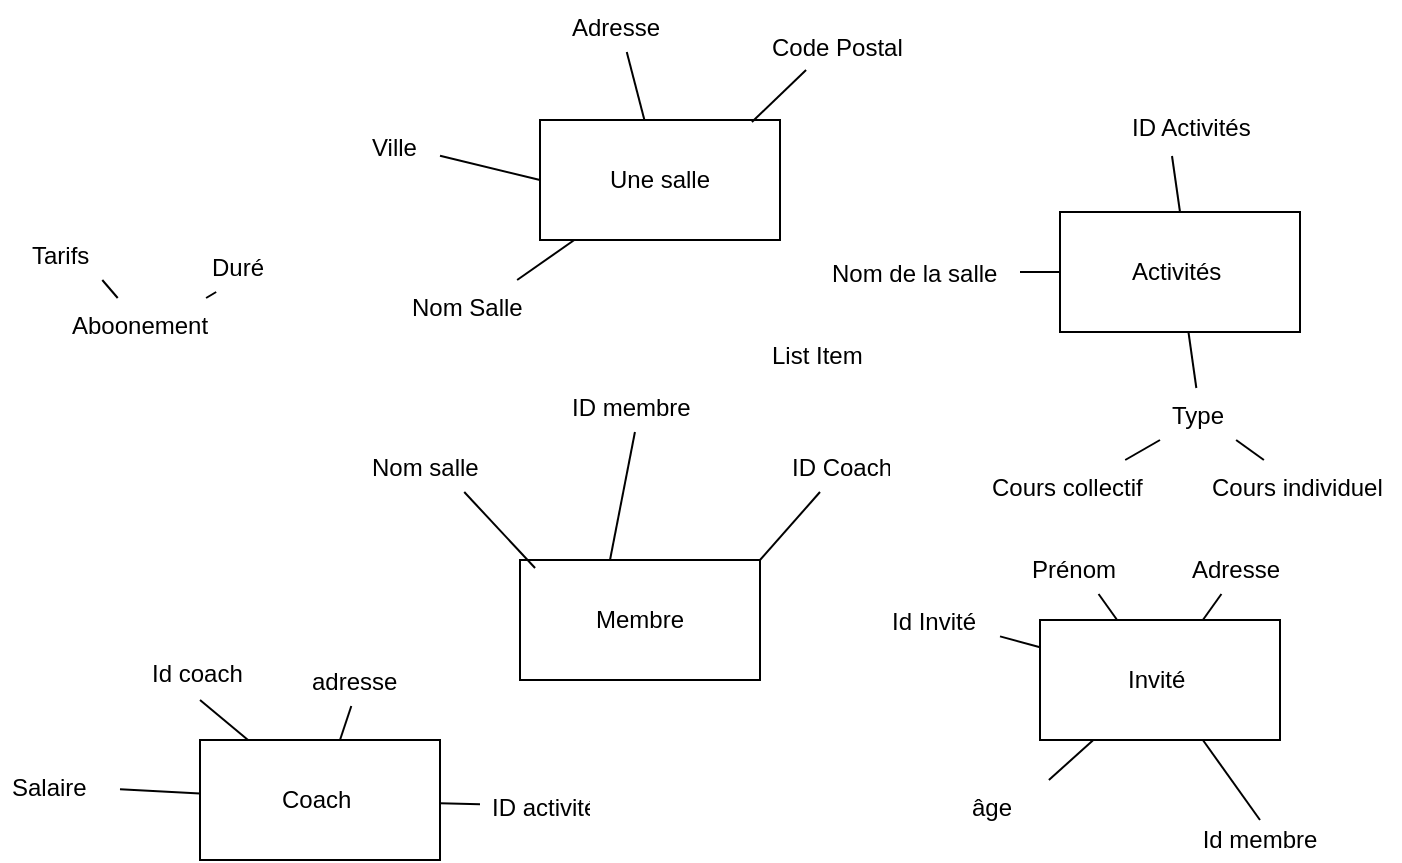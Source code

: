 <mxfile version="15.2.9" type="github"><diagram id="05cpZUtejhKtJpVi5_D2" name="Page-1"><mxGraphModel dx="1422" dy="798" grid="1" gridSize="10" guides="1" tooltips="1" connect="1" arrows="1" fold="1" page="1" pageScale="1" pageWidth="850" pageHeight="1100" math="0" shadow="0"><root><mxCell id="0"/><mxCell id="1" parent="0"/><mxCell id="QzYsAiCEkdjOMR6egoDj-1" value="Membre" style="rounded=0;whiteSpace=wrap;html=1;" vertex="1" parent="1"><mxGeometry x="380" y="510" width="120" height="60" as="geometry"/></mxCell><mxCell id="QzYsAiCEkdjOMR6egoDj-7" value="ID membre" style="text;strokeColor=none;fillColor=none;align=left;verticalAlign=top;spacingLeft=4;spacingRight=4;overflow=hidden;rotatable=0;points=[[0,0.5],[1,0.5]];portConstraint=eastwest;" vertex="1" parent="1"><mxGeometry x="400" y="420" width="80" height="26" as="geometry"/></mxCell><mxCell id="QzYsAiCEkdjOMR6egoDj-8" value="Nom salle" style="text;strokeColor=none;fillColor=none;align=left;verticalAlign=top;spacingLeft=4;spacingRight=4;overflow=hidden;rotatable=0;points=[[0,0.5],[1,0.5]];portConstraint=eastwest;" vertex="1" parent="1"><mxGeometry x="300" y="450" width="80" height="26" as="geometry"/></mxCell><mxCell id="QzYsAiCEkdjOMR6egoDj-10" value="" style="endArrow=none;html=1;" edge="1" parent="1" target="QzYsAiCEkdjOMR6egoDj-7"><mxGeometry width="50" height="50" relative="1" as="geometry"><mxPoint x="425" y="510" as="sourcePoint"/><mxPoint x="475" y="460" as="targetPoint"/><Array as="points"/></mxGeometry></mxCell><mxCell id="QzYsAiCEkdjOMR6egoDj-11" value="" style="endArrow=none;html=1;" edge="1" parent="1" target="QzYsAiCEkdjOMR6egoDj-8"><mxGeometry width="50" height="50" relative="1" as="geometry"><mxPoint x="387.53" y="514" as="sourcePoint"/><mxPoint x="399.998" y="450" as="targetPoint"/><Array as="points"/></mxGeometry></mxCell><mxCell id="QzYsAiCEkdjOMR6egoDj-12" value="ID Coach" style="text;strokeColor=none;fillColor=none;align=left;verticalAlign=top;spacingLeft=4;spacingRight=4;overflow=hidden;rotatable=0;points=[[0,0.5],[1,0.5]];portConstraint=eastwest;" vertex="1" parent="1"><mxGeometry x="510" y="450" width="60" height="26" as="geometry"/></mxCell><mxCell id="QzYsAiCEkdjOMR6egoDj-13" value="" style="endArrow=none;html=1;exitX=1;exitY=0;exitDx=0;exitDy=0;" edge="1" parent="1" source="QzYsAiCEkdjOMR6egoDj-1"><mxGeometry width="50" height="50" relative="1" as="geometry"><mxPoint x="480" y="526" as="sourcePoint"/><mxPoint x="530" y="476" as="targetPoint"/></mxGeometry></mxCell><mxCell id="QzYsAiCEkdjOMR6egoDj-14" value="Une salle" style="rounded=0;whiteSpace=wrap;html=1;" vertex="1" parent="1"><mxGeometry x="390" y="290" width="120" height="60" as="geometry"/></mxCell><mxCell id="QzYsAiCEkdjOMR6egoDj-15" value="Adresse&#10;" style="text;strokeColor=none;fillColor=none;align=left;verticalAlign=top;spacingLeft=4;spacingRight=4;overflow=hidden;rotatable=0;points=[[0,0.5],[1,0.5]];portConstraint=eastwest;" vertex="1" parent="1"><mxGeometry x="400" y="230" width="60" height="26" as="geometry"/></mxCell><mxCell id="QzYsAiCEkdjOMR6egoDj-16" value="Code Postal" style="text;strokeColor=none;fillColor=none;align=left;verticalAlign=top;spacingLeft=4;spacingRight=4;overflow=hidden;rotatable=0;points=[[0,0.5],[1,0.5]];portConstraint=eastwest;" vertex="1" parent="1"><mxGeometry x="500" y="240" width="90" height="26" as="geometry"/></mxCell><mxCell id="QzYsAiCEkdjOMR6egoDj-17" value="Ville" style="text;strokeColor=none;fillColor=none;align=left;verticalAlign=top;spacingLeft=4;spacingRight=4;overflow=hidden;rotatable=0;points=[[0,0.5],[1,0.5]];portConstraint=eastwest;" vertex="1" parent="1"><mxGeometry x="300" y="290" width="40" height="26" as="geometry"/></mxCell><mxCell id="QzYsAiCEkdjOMR6egoDj-18" value="Nom Salle&#10;" style="text;strokeColor=none;fillColor=none;align=left;verticalAlign=top;spacingLeft=4;spacingRight=4;overflow=hidden;rotatable=0;points=[[0,0.5],[1,0.5]];portConstraint=eastwest;" vertex="1" parent="1"><mxGeometry x="320" y="370" width="80" height="26" as="geometry"/></mxCell><mxCell id="QzYsAiCEkdjOMR6egoDj-19" value="" style="endArrow=none;html=1;" edge="1" parent="1" source="QzYsAiCEkdjOMR6egoDj-14" target="QzYsAiCEkdjOMR6egoDj-15"><mxGeometry width="50" height="50" relative="1" as="geometry"><mxPoint x="405" y="300" as="sourcePoint"/><mxPoint x="455" y="250" as="targetPoint"/></mxGeometry></mxCell><mxCell id="QzYsAiCEkdjOMR6egoDj-20" value="" style="endArrow=none;html=1;exitX=0.883;exitY=0.017;exitDx=0;exitDy=0;exitPerimeter=0;entryX=0.256;entryY=0.962;entryDx=0;entryDy=0;entryPerimeter=0;" edge="1" parent="1" source="QzYsAiCEkdjOMR6egoDj-14" target="QzYsAiCEkdjOMR6egoDj-16"><mxGeometry width="50" height="50" relative="1" as="geometry"><mxPoint x="480" y="306" as="sourcePoint"/><mxPoint x="530" y="256" as="targetPoint"/></mxGeometry></mxCell><mxCell id="QzYsAiCEkdjOMR6egoDj-22" value="" style="endArrow=none;html=1;entryX=0;entryY=0.5;entryDx=0;entryDy=0;" edge="1" parent="1" source="QzYsAiCEkdjOMR6egoDj-17" target="QzYsAiCEkdjOMR6egoDj-14"><mxGeometry width="50" height="50" relative="1" as="geometry"><mxPoint x="360" y="350" as="sourcePoint"/><mxPoint x="410" y="300" as="targetPoint"/></mxGeometry></mxCell><mxCell id="QzYsAiCEkdjOMR6egoDj-23" value="" style="endArrow=none;html=1;" edge="1" parent="1" source="QzYsAiCEkdjOMR6egoDj-18" target="QzYsAiCEkdjOMR6egoDj-14"><mxGeometry width="50" height="50" relative="1" as="geometry"><mxPoint x="375" y="390" as="sourcePoint"/><mxPoint x="425" y="340" as="targetPoint"/></mxGeometry></mxCell><mxCell id="QzYsAiCEkdjOMR6egoDj-24" value="Activités&amp;nbsp;" style="rounded=0;whiteSpace=wrap;html=1;" vertex="1" parent="1"><mxGeometry x="650" y="336" width="120" height="60" as="geometry"/></mxCell><mxCell id="QzYsAiCEkdjOMR6egoDj-25" value="ID Activités" style="text;strokeColor=none;fillColor=none;align=left;verticalAlign=top;spacingLeft=4;spacingRight=4;overflow=hidden;rotatable=0;points=[[0,0.5],[1,0.5]];portConstraint=eastwest;" vertex="1" parent="1"><mxGeometry x="680" y="280" width="80" height="26" as="geometry"/></mxCell><mxCell id="QzYsAiCEkdjOMR6egoDj-26" value="Nom de la salle" style="text;strokeColor=none;fillColor=none;align=left;verticalAlign=top;spacingLeft=4;spacingRight=4;overflow=hidden;rotatable=0;points=[[0,0.5],[1,0.5]];portConstraint=eastwest;" vertex="1" parent="1"><mxGeometry x="530" y="353" width="100" height="26" as="geometry"/></mxCell><mxCell id="QzYsAiCEkdjOMR6egoDj-31" value="Type " style="text;strokeColor=none;fillColor=none;align=left;verticalAlign=top;spacingLeft=4;spacingRight=4;overflow=hidden;rotatable=0;points=[[0,0.5],[1,0.5]];portConstraint=eastwest;" vertex="1" parent="1"><mxGeometry x="700" y="424" width="40" height="26" as="geometry"/></mxCell><mxCell id="QzYsAiCEkdjOMR6egoDj-32" value="Cours collectif " style="text;strokeColor=none;fillColor=none;align=left;verticalAlign=top;spacingLeft=4;spacingRight=4;overflow=hidden;rotatable=0;points=[[0,0.5],[1,0.5]];portConstraint=eastwest;" vertex="1" parent="1"><mxGeometry x="610" y="460" width="100" height="26" as="geometry"/></mxCell><mxCell id="QzYsAiCEkdjOMR6egoDj-33" value="Cours individuel" style="text;strokeColor=none;fillColor=none;align=left;verticalAlign=top;spacingLeft=4;spacingRight=4;overflow=hidden;rotatable=0;points=[[0,0.5],[1,0.5]];portConstraint=eastwest;" vertex="1" parent="1"><mxGeometry x="720" y="460" width="100" height="26" as="geometry"/></mxCell><mxCell id="QzYsAiCEkdjOMR6egoDj-34" value="" style="endArrow=none;html=1;" edge="1" parent="1" source="QzYsAiCEkdjOMR6egoDj-32"><mxGeometry width="50" height="50" relative="1" as="geometry"><mxPoint x="660" y="488" as="sourcePoint"/><mxPoint x="700" y="450" as="targetPoint"/></mxGeometry></mxCell><mxCell id="QzYsAiCEkdjOMR6egoDj-35" value="" style="endArrow=none;html=1;" edge="1" parent="1" source="QzYsAiCEkdjOMR6egoDj-33" target="QzYsAiCEkdjOMR6egoDj-31"><mxGeometry width="50" height="50" relative="1" as="geometry"><mxPoint x="730" y="486" as="sourcePoint"/><mxPoint x="780" y="436" as="targetPoint"/></mxGeometry></mxCell><mxCell id="QzYsAiCEkdjOMR6egoDj-37" value="" style="endArrow=none;html=1;exitX=0.5;exitY=0;exitDx=0;exitDy=0;entryX=0.325;entryY=1.077;entryDx=0;entryDy=0;entryPerimeter=0;" edge="1" parent="1" source="QzYsAiCEkdjOMR6egoDj-24" target="QzYsAiCEkdjOMR6egoDj-25"><mxGeometry width="50" height="50" relative="1" as="geometry"><mxPoint x="670" y="345" as="sourcePoint"/><mxPoint x="705" y="300" as="targetPoint"/></mxGeometry></mxCell><mxCell id="QzYsAiCEkdjOMR6egoDj-38" value="" style="endArrow=none;html=1;" edge="1" parent="1" source="QzYsAiCEkdjOMR6egoDj-24" target="QzYsAiCEkdjOMR6egoDj-26"><mxGeometry width="50" height="50" relative="1" as="geometry"><mxPoint x="620" y="430" as="sourcePoint"/><mxPoint x="670" y="380" as="targetPoint"/></mxGeometry></mxCell><mxCell id="QzYsAiCEkdjOMR6egoDj-39" value="" style="endArrow=none;html=1;" edge="1" parent="1" source="QzYsAiCEkdjOMR6egoDj-31" target="QzYsAiCEkdjOMR6egoDj-24"><mxGeometry width="50" height="50" relative="1" as="geometry"><mxPoint x="620" y="430" as="sourcePoint"/><mxPoint x="670" y="380" as="targetPoint"/></mxGeometry></mxCell><mxCell id="QzYsAiCEkdjOMR6egoDj-40" value="Invité&amp;nbsp;" style="rounded=0;whiteSpace=wrap;html=1;" vertex="1" parent="1"><mxGeometry x="640" y="540" width="120" height="60" as="geometry"/></mxCell><mxCell id="QzYsAiCEkdjOMR6egoDj-41" value="Id Invité" style="text;strokeColor=none;fillColor=none;align=left;verticalAlign=top;spacingLeft=4;spacingRight=4;overflow=hidden;rotatable=0;points=[[0,0.5],[1,0.5]];portConstraint=eastwest;" vertex="1" parent="1"><mxGeometry x="560" y="527" width="60" height="26" as="geometry"/></mxCell><mxCell id="QzYsAiCEkdjOMR6egoDj-42" value="Prénom " style="text;strokeColor=none;fillColor=none;align=left;verticalAlign=top;spacingLeft=4;spacingRight=4;overflow=hidden;rotatable=0;points=[[0,0.5],[1,0.5]];portConstraint=eastwest;" vertex="1" parent="1"><mxGeometry x="630" y="501" width="60" height="26" as="geometry"/></mxCell><mxCell id="QzYsAiCEkdjOMR6egoDj-43" value="Adresse" style="text;strokeColor=none;fillColor=none;align=left;verticalAlign=top;spacingLeft=4;spacingRight=4;overflow=hidden;rotatable=0;points=[[0,0.5],[1,0.5]];portConstraint=eastwest;" vertex="1" parent="1"><mxGeometry x="710" y="501" width="60" height="26" as="geometry"/></mxCell><mxCell id="QzYsAiCEkdjOMR6egoDj-44" value="âge " style="text;strokeColor=none;fillColor=none;align=left;verticalAlign=top;spacingLeft=4;spacingRight=4;overflow=hidden;rotatable=0;points=[[0,0.5],[1,0.5]];portConstraint=eastwest;" vertex="1" parent="1"><mxGeometry x="600" y="620" width="60" height="26" as="geometry"/></mxCell><mxCell id="QzYsAiCEkdjOMR6egoDj-45" value="Id membre" style="text;html=1;strokeColor=none;fillColor=none;align=center;verticalAlign=middle;whiteSpace=wrap;rounded=0;" vertex="1" parent="1"><mxGeometry x="710" y="640" width="80" height="20" as="geometry"/></mxCell><mxCell id="QzYsAiCEkdjOMR6egoDj-46" value="" style="endArrow=none;html=1;" edge="1" parent="1" source="QzYsAiCEkdjOMR6egoDj-41" target="QzYsAiCEkdjOMR6egoDj-40"><mxGeometry width="50" height="50" relative="1" as="geometry"><mxPoint x="620" y="600" as="sourcePoint"/><mxPoint x="670" y="550" as="targetPoint"/></mxGeometry></mxCell><mxCell id="QzYsAiCEkdjOMR6egoDj-47" value="" style="endArrow=none;html=1;" edge="1" parent="1" source="QzYsAiCEkdjOMR6egoDj-40" target="QzYsAiCEkdjOMR6egoDj-42"><mxGeometry width="50" height="50" relative="1" as="geometry"><mxPoint x="660" y="590" as="sourcePoint"/><mxPoint x="710" y="540" as="targetPoint"/></mxGeometry></mxCell><mxCell id="QzYsAiCEkdjOMR6egoDj-48" value="" style="endArrow=none;html=1;" edge="1" parent="1" source="QzYsAiCEkdjOMR6egoDj-43" target="QzYsAiCEkdjOMR6egoDj-40"><mxGeometry width="50" height="50" relative="1" as="geometry"><mxPoint x="660" y="430" as="sourcePoint"/><mxPoint x="710" y="380" as="targetPoint"/></mxGeometry></mxCell><mxCell id="QzYsAiCEkdjOMR6egoDj-49" value="" style="endArrow=none;html=1;" edge="1" parent="1" source="QzYsAiCEkdjOMR6egoDj-44" target="QzYsAiCEkdjOMR6egoDj-40"><mxGeometry width="50" height="50" relative="1" as="geometry"><mxPoint x="660" y="646" as="sourcePoint"/><mxPoint x="710" y="596" as="targetPoint"/></mxGeometry></mxCell><mxCell id="QzYsAiCEkdjOMR6egoDj-50" value="" style="endArrow=none;html=1;exitX=0.5;exitY=0;exitDx=0;exitDy=0;" edge="1" parent="1" source="QzYsAiCEkdjOMR6egoDj-45" target="QzYsAiCEkdjOMR6egoDj-40"><mxGeometry width="50" height="50" relative="1" as="geometry"><mxPoint x="740" y="636" as="sourcePoint"/><mxPoint x="740" y="576" as="targetPoint"/></mxGeometry></mxCell><mxCell id="QzYsAiCEkdjOMR6egoDj-51" value="Coach&amp;nbsp;" style="rounded=0;whiteSpace=wrap;html=1;" vertex="1" parent="1"><mxGeometry x="220" y="600" width="120" height="60" as="geometry"/></mxCell><mxCell id="QzYsAiCEkdjOMR6egoDj-52" value="Id coach&#10;" style="text;strokeColor=none;fillColor=none;align=left;verticalAlign=top;spacingLeft=4;spacingRight=4;overflow=hidden;rotatable=0;points=[[0,0.5],[1,0.5]];portConstraint=eastwest;" vertex="1" parent="1"><mxGeometry x="190" y="553" width="60" height="26" as="geometry"/></mxCell><mxCell id="QzYsAiCEkdjOMR6egoDj-53" value="adresse&#10;" style="text;strokeColor=none;fillColor=none;align=left;verticalAlign=top;spacingLeft=4;spacingRight=4;overflow=hidden;rotatable=0;points=[[0,0.5],[1,0.5]];portConstraint=eastwest;" vertex="1" parent="1"><mxGeometry x="270" y="557" width="60" height="26" as="geometry"/></mxCell><mxCell id="QzYsAiCEkdjOMR6egoDj-54" value="Salaire" style="text;strokeColor=none;fillColor=none;align=left;verticalAlign=top;spacingLeft=4;spacingRight=4;overflow=hidden;rotatable=0;points=[[0,0.5],[1,0.5]];portConstraint=eastwest;" vertex="1" parent="1"><mxGeometry x="120" y="610" width="60" height="26" as="geometry"/></mxCell><mxCell id="QzYsAiCEkdjOMR6egoDj-55" value="List Item" style="text;strokeColor=none;fillColor=none;align=left;verticalAlign=top;spacingLeft=4;spacingRight=4;overflow=hidden;rotatable=0;points=[[0,0.5],[1,0.5]];portConstraint=eastwest;" vertex="1" parent="1"><mxGeometry x="500" y="394" width="60" height="26" as="geometry"/></mxCell><mxCell id="QzYsAiCEkdjOMR6egoDj-56" value="ID activité" style="text;strokeColor=none;fillColor=none;align=left;verticalAlign=top;spacingLeft=4;spacingRight=4;overflow=hidden;rotatable=0;points=[[0,0.5],[1,0.5]];portConstraint=eastwest;" vertex="1" parent="1"><mxGeometry x="360" y="620" width="60" height="26" as="geometry"/></mxCell><mxCell id="QzYsAiCEkdjOMR6egoDj-57" value="" style="endArrow=none;html=1;" edge="1" parent="1" source="QzYsAiCEkdjOMR6egoDj-54" target="QzYsAiCEkdjOMR6egoDj-51"><mxGeometry width="50" height="50" relative="1" as="geometry"><mxPoint x="170" y="675" as="sourcePoint"/><mxPoint x="220" y="625" as="targetPoint"/></mxGeometry></mxCell><mxCell id="QzYsAiCEkdjOMR6egoDj-58" value="" style="endArrow=none;html=1;" edge="1" parent="1" source="QzYsAiCEkdjOMR6egoDj-51" target="QzYsAiCEkdjOMR6egoDj-53"><mxGeometry width="50" height="50" relative="1" as="geometry"><mxPoint x="280" y="629" as="sourcePoint"/><mxPoint x="330" y="579" as="targetPoint"/></mxGeometry></mxCell><mxCell id="QzYsAiCEkdjOMR6egoDj-59" value="" style="endArrow=none;html=1;entryX=0.5;entryY=1.038;entryDx=0;entryDy=0;entryPerimeter=0;" edge="1" parent="1" source="QzYsAiCEkdjOMR6egoDj-51" target="QzYsAiCEkdjOMR6egoDj-52"><mxGeometry width="50" height="50" relative="1" as="geometry"><mxPoint x="220" y="629" as="sourcePoint"/><mxPoint x="270" y="579" as="targetPoint"/></mxGeometry></mxCell><mxCell id="QzYsAiCEkdjOMR6egoDj-60" value="" style="endArrow=none;html=1;" edge="1" parent="1" source="QzYsAiCEkdjOMR6egoDj-51" target="QzYsAiCEkdjOMR6egoDj-56"><mxGeometry width="50" height="50" relative="1" as="geometry"><mxPoint x="310" y="658" as="sourcePoint"/><mxPoint x="360" y="608" as="targetPoint"/></mxGeometry></mxCell><mxCell id="QzYsAiCEkdjOMR6egoDj-62" value="Aboonement" style="text;strokeColor=none;fillColor=none;align=left;verticalAlign=top;spacingLeft=4;spacingRight=4;overflow=hidden;rotatable=0;points=[[0,0.5],[1,0.5]];portConstraint=eastwest;" vertex="1" parent="1"><mxGeometry x="150" y="379" width="80" height="26" as="geometry"/></mxCell><mxCell id="QzYsAiCEkdjOMR6egoDj-63" value="Tarifs" style="text;strokeColor=none;fillColor=none;align=left;verticalAlign=top;spacingLeft=4;spacingRight=4;overflow=hidden;rotatable=0;points=[[0,0.5],[1,0.5]];portConstraint=eastwest;" vertex="1" parent="1"><mxGeometry x="130" y="344" width="60" height="26" as="geometry"/></mxCell><mxCell id="QzYsAiCEkdjOMR6egoDj-64" value="Duré" style="text;strokeColor=none;fillColor=none;align=left;verticalAlign=top;spacingLeft=4;spacingRight=4;overflow=hidden;rotatable=0;points=[[0,0.5],[1,0.5]];portConstraint=eastwest;" vertex="1" parent="1"><mxGeometry x="220" y="350" width="60" height="26" as="geometry"/></mxCell><mxCell id="QzYsAiCEkdjOMR6egoDj-65" value="" style="endArrow=none;html=1;exitX=0.913;exitY=0;exitDx=0;exitDy=0;exitPerimeter=0;" edge="1" parent="1" source="QzYsAiCEkdjOMR6egoDj-62" target="QzYsAiCEkdjOMR6egoDj-64"><mxGeometry width="50" height="50" relative="1" as="geometry"><mxPoint x="195" y="416" as="sourcePoint"/><mxPoint x="245" y="366" as="targetPoint"/></mxGeometry></mxCell><mxCell id="QzYsAiCEkdjOMR6egoDj-67" value="" style="endArrow=none;html=1;" edge="1" parent="1" source="QzYsAiCEkdjOMR6egoDj-63" target="QzYsAiCEkdjOMR6egoDj-62"><mxGeometry width="50" height="50" relative="1" as="geometry"><mxPoint x="140" y="380" as="sourcePoint"/><mxPoint x="190" y="370" as="targetPoint"/></mxGeometry></mxCell></root></mxGraphModel></diagram></mxfile>